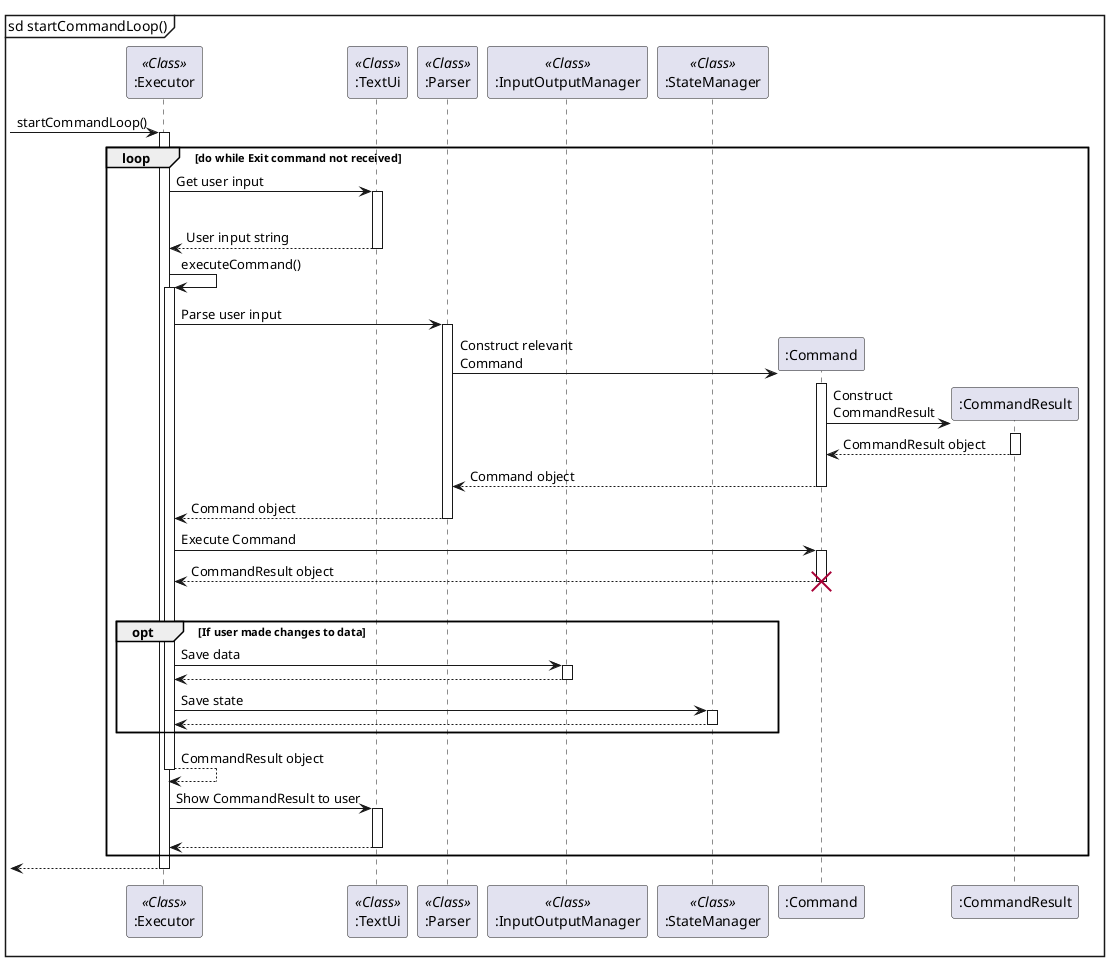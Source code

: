 @startuml
mainframe sd startCommandLoop()

participant ":Executor" as Ex << Class >>
participant ":TextUi" as Ui << Class >>
participant ":Parser" as P << Class >>
participant ":InputOutputManager" as IO << Class >>
participant ":StateManager" as State << Class >>

-> Ex ++ : startCommandLoop()

loop do while Exit command not received

    Ex -> Ui ++ : Get user input
    |||
    return User input string

    Ex -> Ex ++ : executeCommand()
        Ex -> P ++ : Parse user input
            P -> ":Command" ** : Construct relevant\nCommand
            activate ":Command"
                ":Command" -> ":CommandResult" ** : Construct\nCommandResult
                activate ":CommandResult"
                return CommandResult object
            return Command object
        return Command object

        Ex -> ":Command" ++ : Execute Command
        return CommandResult object
        destroy ":Command"
        |||

        opt If user made changes to data
            Ex -> IO ++ : Save data
            return

            Ex -> State ++ : Save state
            return
        end opt
    return CommandResult object

    Ex -> Ui ++ : Show CommandResult to user
    |||
    return

end loop
return

@enduml